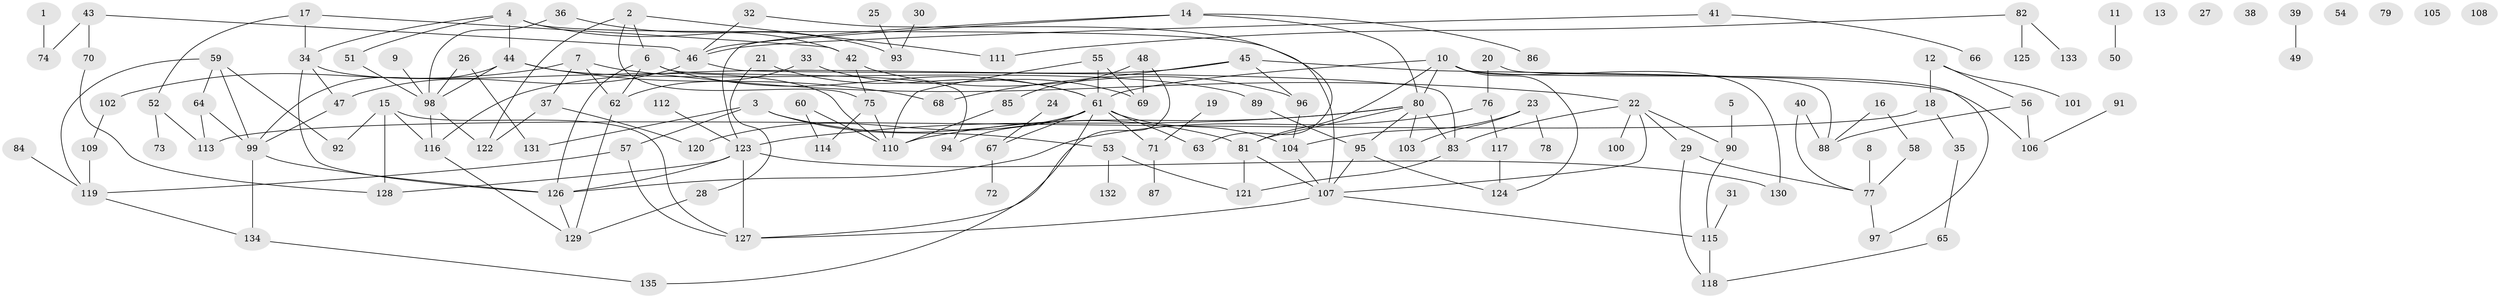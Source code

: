 // coarse degree distribution, {1: 0.16666666666666666, 6: 0.06666666666666667, 4: 0.15555555555555556, 2: 0.26666666666666666, 7: 0.03333333333333333, 0: 0.08888888888888889, 3: 0.1111111111111111, 5: 0.06666666666666667, 11: 0.011111111111111112, 12: 0.011111111111111112, 10: 0.011111111111111112, 9: 0.011111111111111112}
// Generated by graph-tools (version 1.1) at 2025/23/03/03/25 07:23:26]
// undirected, 135 vertices, 186 edges
graph export_dot {
graph [start="1"]
  node [color=gray90,style=filled];
  1;
  2;
  3;
  4;
  5;
  6;
  7;
  8;
  9;
  10;
  11;
  12;
  13;
  14;
  15;
  16;
  17;
  18;
  19;
  20;
  21;
  22;
  23;
  24;
  25;
  26;
  27;
  28;
  29;
  30;
  31;
  32;
  33;
  34;
  35;
  36;
  37;
  38;
  39;
  40;
  41;
  42;
  43;
  44;
  45;
  46;
  47;
  48;
  49;
  50;
  51;
  52;
  53;
  54;
  55;
  56;
  57;
  58;
  59;
  60;
  61;
  62;
  63;
  64;
  65;
  66;
  67;
  68;
  69;
  70;
  71;
  72;
  73;
  74;
  75;
  76;
  77;
  78;
  79;
  80;
  81;
  82;
  83;
  84;
  85;
  86;
  87;
  88;
  89;
  90;
  91;
  92;
  93;
  94;
  95;
  96;
  97;
  98;
  99;
  100;
  101;
  102;
  103;
  104;
  105;
  106;
  107;
  108;
  109;
  110;
  111;
  112;
  113;
  114;
  115;
  116;
  117;
  118;
  119;
  120;
  121;
  122;
  123;
  124;
  125;
  126;
  127;
  128;
  129;
  130;
  131;
  132;
  133;
  134;
  135;
  1 -- 74;
  2 -- 6;
  2 -- 75;
  2 -- 111;
  2 -- 122;
  3 -- 53;
  3 -- 57;
  3 -- 81;
  3 -- 131;
  4 -- 34;
  4 -- 44;
  4 -- 51;
  4 -- 93;
  4 -- 107;
  5 -- 90;
  6 -- 61;
  6 -- 62;
  6 -- 94;
  6 -- 126;
  7 -- 22;
  7 -- 37;
  7 -- 62;
  7 -- 102;
  8 -- 77;
  9 -- 98;
  10 -- 61;
  10 -- 80;
  10 -- 81;
  10 -- 97;
  10 -- 124;
  10 -- 130;
  11 -- 50;
  12 -- 18;
  12 -- 56;
  12 -- 101;
  14 -- 46;
  14 -- 80;
  14 -- 86;
  14 -- 123;
  15 -- 92;
  15 -- 116;
  15 -- 127;
  15 -- 128;
  16 -- 58;
  16 -- 88;
  17 -- 34;
  17 -- 42;
  17 -- 52;
  18 -- 35;
  18 -- 113;
  19 -- 71;
  20 -- 76;
  20 -- 88;
  21 -- 28;
  21 -- 61;
  22 -- 29;
  22 -- 83;
  22 -- 90;
  22 -- 100;
  22 -- 107;
  23 -- 78;
  23 -- 103;
  23 -- 104;
  24 -- 67;
  25 -- 93;
  26 -- 98;
  26 -- 131;
  28 -- 129;
  29 -- 77;
  29 -- 118;
  30 -- 93;
  31 -- 115;
  32 -- 46;
  32 -- 63;
  33 -- 62;
  33 -- 69;
  34 -- 47;
  34 -- 110;
  34 -- 126;
  35 -- 65;
  36 -- 42;
  36 -- 98;
  37 -- 120;
  37 -- 122;
  39 -- 49;
  40 -- 77;
  40 -- 88;
  41 -- 46;
  41 -- 66;
  42 -- 75;
  42 -- 96;
  43 -- 46;
  43 -- 70;
  43 -- 74;
  44 -- 68;
  44 -- 89;
  44 -- 98;
  44 -- 99;
  45 -- 68;
  45 -- 96;
  45 -- 106;
  45 -- 116;
  46 -- 47;
  46 -- 83;
  47 -- 99;
  48 -- 69;
  48 -- 85;
  48 -- 127;
  51 -- 98;
  52 -- 73;
  52 -- 113;
  53 -- 121;
  53 -- 132;
  55 -- 61;
  55 -- 69;
  55 -- 110;
  56 -- 88;
  56 -- 106;
  57 -- 119;
  57 -- 127;
  58 -- 77;
  59 -- 64;
  59 -- 92;
  59 -- 99;
  59 -- 119;
  60 -- 110;
  60 -- 114;
  61 -- 63;
  61 -- 67;
  61 -- 71;
  61 -- 94;
  61 -- 104;
  61 -- 120;
  61 -- 135;
  62 -- 129;
  64 -- 99;
  64 -- 113;
  65 -- 118;
  67 -- 72;
  70 -- 128;
  71 -- 87;
  75 -- 110;
  75 -- 114;
  76 -- 117;
  76 -- 126;
  77 -- 97;
  80 -- 81;
  80 -- 83;
  80 -- 95;
  80 -- 103;
  80 -- 110;
  80 -- 123;
  81 -- 107;
  81 -- 121;
  82 -- 111;
  82 -- 125;
  82 -- 133;
  83 -- 121;
  84 -- 119;
  85 -- 110;
  89 -- 95;
  90 -- 115;
  91 -- 106;
  95 -- 107;
  95 -- 124;
  96 -- 104;
  98 -- 116;
  98 -- 122;
  99 -- 126;
  99 -- 134;
  102 -- 109;
  104 -- 107;
  107 -- 115;
  107 -- 127;
  109 -- 119;
  112 -- 123;
  115 -- 118;
  116 -- 129;
  117 -- 124;
  119 -- 134;
  123 -- 126;
  123 -- 127;
  123 -- 128;
  123 -- 130;
  126 -- 129;
  134 -- 135;
}

